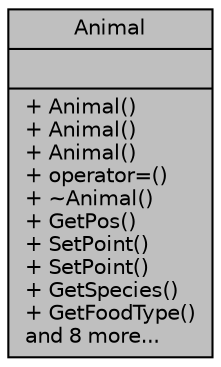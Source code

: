 digraph "Animal"
{
  edge [fontname="Helvetica",fontsize="10",labelfontname="Helvetica",labelfontsize="10"];
  node [fontname="Helvetica",fontsize="10",shape=record];
  Node1 [label="{Animal\n||+ Animal()\l+ Animal()\l+ Animal()\l+ operator=()\l+ ~Animal()\l+ GetPos()\l+ SetPoint()\l+ SetPoint()\l+ GetSpecies()\l+ GetFoodType()\land 8 more...\l}",height=0.2,width=0.4,color="black", fillcolor="grey75", style="filled", fontcolor="black"];
}
